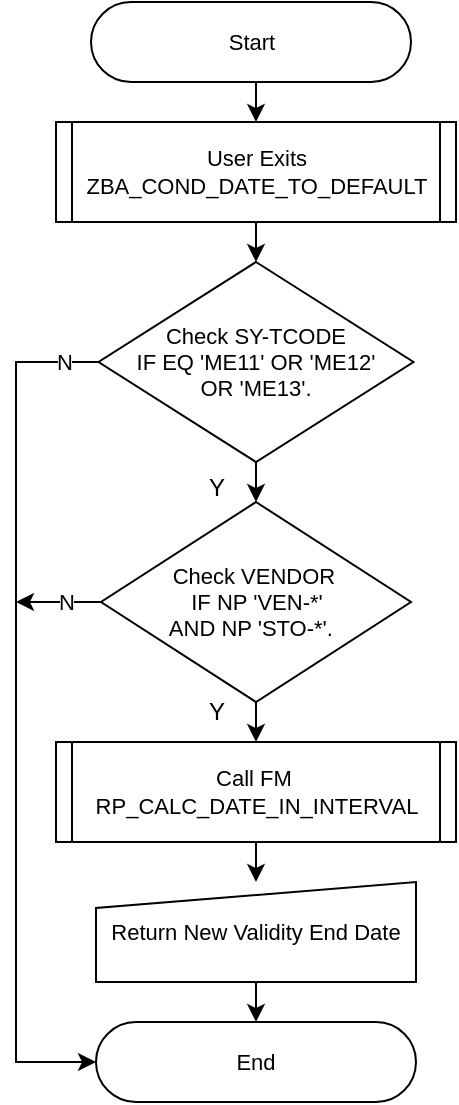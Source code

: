 <mxfile version="22.1.20" type="github">
  <diagram name="Page-1" id="BYcBNG4YvLvScm9maxEv">
    <mxGraphModel dx="786" dy="477" grid="1" gridSize="10" guides="1" tooltips="1" connect="1" arrows="1" fold="1" page="1" pageScale="1" pageWidth="1169" pageHeight="827" math="0" shadow="0">
      <root>
        <mxCell id="0" />
        <mxCell id="1" parent="0" />
        <mxCell id="JytJVqoOl2gL6ffJoUcV-11" style="edgeStyle=orthogonalEdgeStyle;rounded=0;orthogonalLoop=1;jettySize=auto;html=1;exitX=0.5;exitY=0.5;exitDx=0;exitDy=20;exitPerimeter=0;entryX=0.5;entryY=0;entryDx=0;entryDy=0;" edge="1" parent="1" source="JytJVqoOl2gL6ffJoUcV-1" target="JytJVqoOl2gL6ffJoUcV-3">
          <mxGeometry relative="1" as="geometry" />
        </mxCell>
        <mxCell id="JytJVqoOl2gL6ffJoUcV-1" value="Start" style="html=1;dashed=0;whiteSpace=wrap;shape=mxgraph.dfd.start;fontSize=11;" vertex="1" parent="1">
          <mxGeometry x="97.5" y="60" width="160" height="40" as="geometry" />
        </mxCell>
        <mxCell id="JytJVqoOl2gL6ffJoUcV-12" style="edgeStyle=orthogonalEdgeStyle;rounded=0;orthogonalLoop=1;jettySize=auto;html=1;exitX=0.5;exitY=1;exitDx=0;exitDy=0;entryX=0.5;entryY=0;entryDx=0;entryDy=0;" edge="1" parent="1" source="JytJVqoOl2gL6ffJoUcV-3" target="JytJVqoOl2gL6ffJoUcV-5">
          <mxGeometry relative="1" as="geometry" />
        </mxCell>
        <mxCell id="JytJVqoOl2gL6ffJoUcV-3" value="&lt;font style=&quot;font-size: 11px;&quot;&gt;User Exits ZBA_COND_DATE_TO_DEFAULT&lt;/font&gt;" style="shape=process;whiteSpace=wrap;html=1;backgroundOutline=1;fontSize=11;size=0.042;" vertex="1" parent="1">
          <mxGeometry x="80" y="120" width="200" height="50" as="geometry" />
        </mxCell>
        <mxCell id="JytJVqoOl2gL6ffJoUcV-13" style="edgeStyle=orthogonalEdgeStyle;rounded=0;orthogonalLoop=1;jettySize=auto;html=1;exitX=0.5;exitY=1;exitDx=0;exitDy=0;entryX=0.5;entryY=0;entryDx=0;entryDy=0;" edge="1" parent="1" source="JytJVqoOl2gL6ffJoUcV-5" target="JytJVqoOl2gL6ffJoUcV-7">
          <mxGeometry relative="1" as="geometry" />
        </mxCell>
        <mxCell id="JytJVqoOl2gL6ffJoUcV-5" value="Check SY-TCODE &lt;br style=&quot;font-size: 11px;&quot;&gt;IF EQ &#39;ME11&#39; OR &#39;ME12&#39; &lt;br&gt;OR &#39;ME13&#39;." style="rhombus;whiteSpace=wrap;html=1;fontSize=11;" vertex="1" parent="1">
          <mxGeometry x="101.25" y="190" width="157.5" height="100" as="geometry" />
        </mxCell>
        <mxCell id="JytJVqoOl2gL6ffJoUcV-14" style="edgeStyle=orthogonalEdgeStyle;rounded=0;orthogonalLoop=1;jettySize=auto;html=1;exitX=0.5;exitY=1;exitDx=0;exitDy=0;entryX=0.5;entryY=0;entryDx=0;entryDy=0;" edge="1" parent="1" source="JytJVqoOl2gL6ffJoUcV-7" target="JytJVqoOl2gL6ffJoUcV-9">
          <mxGeometry relative="1" as="geometry" />
        </mxCell>
        <mxCell id="JytJVqoOl2gL6ffJoUcV-28" style="edgeStyle=orthogonalEdgeStyle;rounded=0;orthogonalLoop=1;jettySize=auto;html=1;exitX=0;exitY=0.5;exitDx=0;exitDy=0;" edge="1" parent="1" source="JytJVqoOl2gL6ffJoUcV-7">
          <mxGeometry relative="1" as="geometry">
            <mxPoint x="60" y="360" as="targetPoint" />
          </mxGeometry>
        </mxCell>
        <mxCell id="JytJVqoOl2gL6ffJoUcV-29" value="N" style="edgeLabel;html=1;align=center;verticalAlign=middle;resizable=0;points=[];" vertex="1" connectable="0" parent="JytJVqoOl2gL6ffJoUcV-28">
          <mxGeometry x="-0.14" relative="1" as="geometry">
            <mxPoint x="1" as="offset" />
          </mxGeometry>
        </mxCell>
        <mxCell id="JytJVqoOl2gL6ffJoUcV-7" value="Check VENDOR&amp;nbsp;&lt;br&gt;IF NP &#39;VEN-*&#39; &lt;br&gt;AND NP &#39;STO-*&#39;.&amp;nbsp;&amp;nbsp;" style="rhombus;whiteSpace=wrap;html=1;fontSize=11;" vertex="1" parent="1">
          <mxGeometry x="102.5" y="310" width="155" height="100" as="geometry" />
        </mxCell>
        <mxCell id="JytJVqoOl2gL6ffJoUcV-15" style="edgeStyle=orthogonalEdgeStyle;rounded=0;orthogonalLoop=1;jettySize=auto;html=1;exitX=0.5;exitY=1;exitDx=0;exitDy=0;entryX=0.5;entryY=0;entryDx=0;entryDy=0;" edge="1" parent="1" source="JytJVqoOl2gL6ffJoUcV-9">
          <mxGeometry relative="1" as="geometry">
            <mxPoint x="180" y="500" as="targetPoint" />
          </mxGeometry>
        </mxCell>
        <mxCell id="JytJVqoOl2gL6ffJoUcV-9" value="&lt;font style=&quot;font-size: 11px;&quot;&gt;Call FM&amp;nbsp;&lt;br&gt;&lt;/font&gt;RP_CALC_DATE_IN_INTERVAL&lt;span style=&quot;font-size: 11px; text-align: start;&quot;&gt;&lt;/span&gt;" style="shape=process;whiteSpace=wrap;html=1;backgroundOutline=1;size=0.038;fontSize=11;" vertex="1" parent="1">
          <mxGeometry x="80" y="430" width="200" height="50" as="geometry" />
        </mxCell>
        <mxCell id="JytJVqoOl2gL6ffJoUcV-17" value="End" style="html=1;dashed=0;whiteSpace=wrap;shape=mxgraph.dfd.start;fontSize=11;" vertex="1" parent="1">
          <mxGeometry x="100" y="570" width="160" height="40" as="geometry" />
        </mxCell>
        <mxCell id="JytJVqoOl2gL6ffJoUcV-18" style="edgeStyle=orthogonalEdgeStyle;rounded=0;orthogonalLoop=1;jettySize=auto;html=1;exitX=0.5;exitY=1;exitDx=0;exitDy=0;entryX=0.5;entryY=0.5;entryDx=0;entryDy=-20;entryPerimeter=0;" edge="1" parent="1" target="JytJVqoOl2gL6ffJoUcV-17">
          <mxGeometry relative="1" as="geometry">
            <mxPoint x="180" y="550" as="sourcePoint" />
          </mxGeometry>
        </mxCell>
        <mxCell id="JytJVqoOl2gL6ffJoUcV-19" style="edgeStyle=orthogonalEdgeStyle;rounded=0;orthogonalLoop=1;jettySize=auto;html=1;exitX=0;exitY=0.5;exitDx=0;exitDy=0;entryX=0;entryY=0.5;entryDx=0;entryDy=0;entryPerimeter=0;" edge="1" parent="1" source="JytJVqoOl2gL6ffJoUcV-5" target="JytJVqoOl2gL6ffJoUcV-17">
          <mxGeometry relative="1" as="geometry">
            <Array as="points">
              <mxPoint x="60" y="240" />
              <mxPoint x="60" y="590" />
            </Array>
          </mxGeometry>
        </mxCell>
        <mxCell id="JytJVqoOl2gL6ffJoUcV-21" value="N" style="edgeLabel;html=1;align=center;verticalAlign=middle;resizable=0;points=[];" vertex="1" connectable="0" parent="JytJVqoOl2gL6ffJoUcV-19">
          <mxGeometry x="-0.918" relative="1" as="geometry">
            <mxPoint as="offset" />
          </mxGeometry>
        </mxCell>
        <mxCell id="JytJVqoOl2gL6ffJoUcV-26" value="Y" style="text;html=1;align=center;verticalAlign=middle;resizable=0;points=[];autosize=1;strokeColor=none;fillColor=none;" vertex="1" parent="1">
          <mxGeometry x="145" y="288" width="30" height="30" as="geometry" />
        </mxCell>
        <mxCell id="JytJVqoOl2gL6ffJoUcV-27" value="Y" style="text;html=1;align=center;verticalAlign=middle;resizable=0;points=[];autosize=1;strokeColor=none;fillColor=none;" vertex="1" parent="1">
          <mxGeometry x="145" y="400" width="30" height="30" as="geometry" />
        </mxCell>
        <mxCell id="JytJVqoOl2gL6ffJoUcV-30" value="Return New Validity End Date" style="shape=manualInput;whiteSpace=wrap;html=1;fontSize=11;size=13;" vertex="1" parent="1">
          <mxGeometry x="100" y="500" width="160" height="50" as="geometry" />
        </mxCell>
      </root>
    </mxGraphModel>
  </diagram>
</mxfile>
